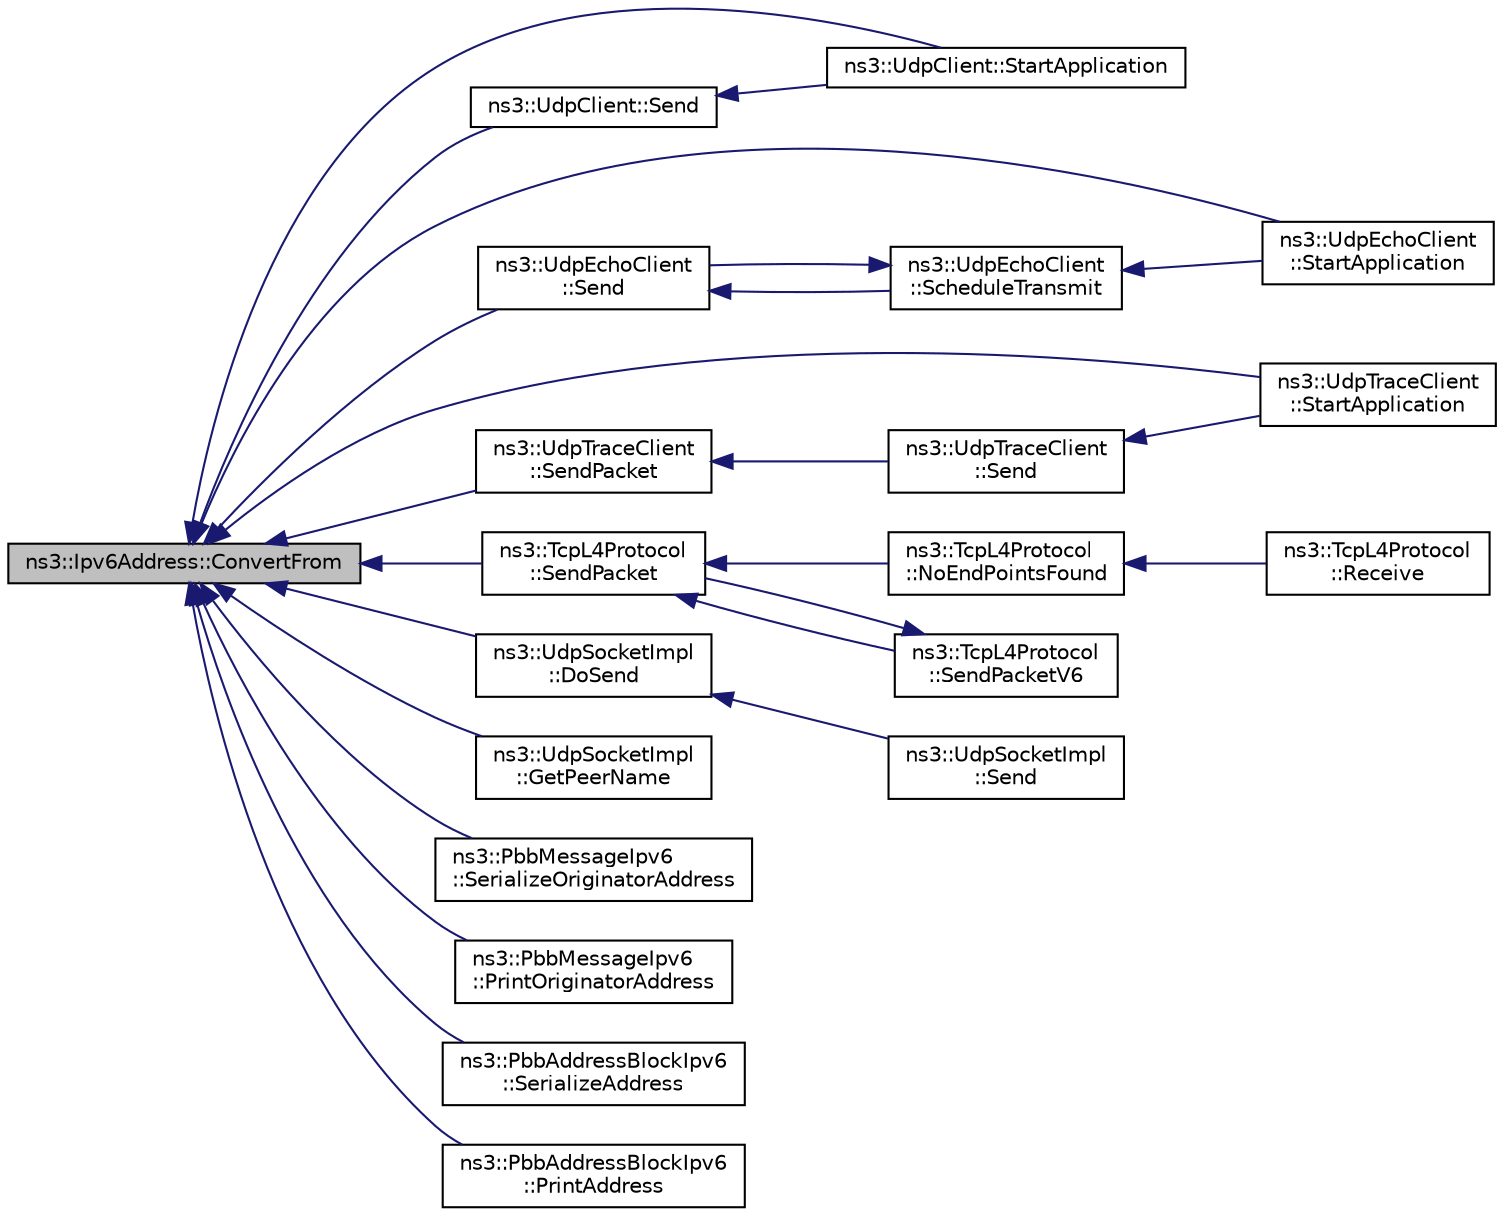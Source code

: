 digraph "ns3::Ipv6Address::ConvertFrom"
{
  edge [fontname="Helvetica",fontsize="10",labelfontname="Helvetica",labelfontsize="10"];
  node [fontname="Helvetica",fontsize="10",shape=record];
  rankdir="LR";
  Node1 [label="ns3::Ipv6Address::ConvertFrom",height=0.2,width=0.4,color="black", fillcolor="grey75", style="filled", fontcolor="black"];
  Node1 -> Node2 [dir="back",color="midnightblue",fontsize="10",style="solid"];
  Node2 [label="ns3::UdpClient::StartApplication",height=0.2,width=0.4,color="black", fillcolor="white", style="filled",URL="$de/da9/classns3_1_1UdpClient.html#a18c3a451f2c18d2edc6a634a913f1474",tooltip="Application specific startup code. "];
  Node1 -> Node3 [dir="back",color="midnightblue",fontsize="10",style="solid"];
  Node3 [label="ns3::UdpClient::Send",height=0.2,width=0.4,color="black", fillcolor="white", style="filled",URL="$de/da9/classns3_1_1UdpClient.html#a1f30c47c9851f26913dbff4560979868",tooltip="Send a packet. "];
  Node3 -> Node2 [dir="back",color="midnightblue",fontsize="10",style="solid"];
  Node1 -> Node4 [dir="back",color="midnightblue",fontsize="10",style="solid"];
  Node4 [label="ns3::UdpEchoClient\l::StartApplication",height=0.2,width=0.4,color="black", fillcolor="white", style="filled",URL="$de/d6b/classns3_1_1UdpEchoClient.html#a48fffea76bbceda5b0bec9c3007411fc",tooltip="Application specific startup code. "];
  Node1 -> Node5 [dir="back",color="midnightblue",fontsize="10",style="solid"];
  Node5 [label="ns3::UdpEchoClient\l::Send",height=0.2,width=0.4,color="black", fillcolor="white", style="filled",URL="$de/d6b/classns3_1_1UdpEchoClient.html#acdbfd43efe67c30d2eb0b92a8dcbcdde",tooltip="Send a packet. "];
  Node5 -> Node6 [dir="back",color="midnightblue",fontsize="10",style="solid"];
  Node6 [label="ns3::UdpEchoClient\l::ScheduleTransmit",height=0.2,width=0.4,color="black", fillcolor="white", style="filled",URL="$de/d6b/classns3_1_1UdpEchoClient.html#aa80d42ed9fca35af021a8063686744b4",tooltip="Schedule the next packet transmission. "];
  Node6 -> Node4 [dir="back",color="midnightblue",fontsize="10",style="solid"];
  Node6 -> Node5 [dir="back",color="midnightblue",fontsize="10",style="solid"];
  Node1 -> Node7 [dir="back",color="midnightblue",fontsize="10",style="solid"];
  Node7 [label="ns3::UdpTraceClient\l::StartApplication",height=0.2,width=0.4,color="black", fillcolor="white", style="filled",URL="$d4/d5a/structns3_1_1UdpTraceClient.html#a7d28a5a8886372fc6b10d5fe9deca035",tooltip="Application specific startup code. "];
  Node1 -> Node8 [dir="back",color="midnightblue",fontsize="10",style="solid"];
  Node8 [label="ns3::UdpTraceClient\l::SendPacket",height=0.2,width=0.4,color="black", fillcolor="white", style="filled",URL="$d4/d5a/structns3_1_1UdpTraceClient.html#a7dfbf9354c464bfe8fe303f520c0b83c",tooltip="Send a packet of a given size. "];
  Node8 -> Node9 [dir="back",color="midnightblue",fontsize="10",style="solid"];
  Node9 [label="ns3::UdpTraceClient\l::Send",height=0.2,width=0.4,color="black", fillcolor="white", style="filled",URL="$d4/d5a/structns3_1_1UdpTraceClient.html#a050aa4d5fea933c1093099846259f6ce",tooltip="Send a packet. "];
  Node9 -> Node7 [dir="back",color="midnightblue",fontsize="10",style="solid"];
  Node1 -> Node10 [dir="back",color="midnightblue",fontsize="10",style="solid"];
  Node10 [label="ns3::TcpL4Protocol\l::SendPacket",height=0.2,width=0.4,color="black", fillcolor="white", style="filled",URL="$df/dc9/classns3_1_1TcpL4Protocol.html#a622217854cad6fdfd562f42a6731ba6c",tooltip="Send a packet via TCP (IP-agnostic) "];
  Node10 -> Node11 [dir="back",color="midnightblue",fontsize="10",style="solid"];
  Node11 [label="ns3::TcpL4Protocol\l::NoEndPointsFound",height=0.2,width=0.4,color="black", fillcolor="white", style="filled",URL="$df/dc9/classns3_1_1TcpL4Protocol.html#a16c65189190c60da860bc60681c01324",tooltip="Check if RST packet should be sent, and in case, send it. "];
  Node11 -> Node12 [dir="back",color="midnightblue",fontsize="10",style="solid"];
  Node12 [label="ns3::TcpL4Protocol\l::Receive",height=0.2,width=0.4,color="black", fillcolor="white", style="filled",URL="$df/dc9/classns3_1_1TcpL4Protocol.html#a73a9498522829954684a7b4fabd6bf3e",tooltip="Called from lower-level layers to send the packet up in the stack. "];
  Node10 -> Node13 [dir="back",color="midnightblue",fontsize="10",style="solid"];
  Node13 [label="ns3::TcpL4Protocol\l::SendPacketV6",height=0.2,width=0.4,color="black", fillcolor="white", style="filled",URL="$df/dc9/classns3_1_1TcpL4Protocol.html#a12831eb88c02c37b3cf42cdda814cd19",tooltip="Send a packet via TCP (IPv6) "];
  Node13 -> Node10 [dir="back",color="midnightblue",fontsize="10",style="solid"];
  Node1 -> Node14 [dir="back",color="midnightblue",fontsize="10",style="solid"];
  Node14 [label="ns3::UdpSocketImpl\l::DoSend",height=0.2,width=0.4,color="black", fillcolor="white", style="filled",URL="$d8/df7/classns3_1_1UdpSocketImpl.html#aeb7a2f7998edd56c9079ac6a3518cd89",tooltip="Send a packet. "];
  Node14 -> Node15 [dir="back",color="midnightblue",fontsize="10",style="solid"];
  Node15 [label="ns3::UdpSocketImpl\l::Send",height=0.2,width=0.4,color="black", fillcolor="white", style="filled",URL="$d8/df7/classns3_1_1UdpSocketImpl.html#ac8e23c2e48d59b943ad5beda3c9b9cce",tooltip="Send data (or dummy data) to the remote host. "];
  Node1 -> Node16 [dir="back",color="midnightblue",fontsize="10",style="solid"];
  Node16 [label="ns3::UdpSocketImpl\l::GetPeerName",height=0.2,width=0.4,color="black", fillcolor="white", style="filled",URL="$d8/df7/classns3_1_1UdpSocketImpl.html#a73c3d2b1f7372550df82af8effb8bbe0",tooltip="Get the peer address of a connected socket. "];
  Node1 -> Node17 [dir="back",color="midnightblue",fontsize="10",style="solid"];
  Node17 [label="ns3::PbbMessageIpv6\l::SerializeOriginatorAddress",height=0.2,width=0.4,color="black", fillcolor="white", style="filled",URL="$db/d3a/classns3_1_1PbbMessageIpv6.html#a10554714139c1ea3a29736a5d84c1961",tooltip="Serialize the originator address. "];
  Node1 -> Node18 [dir="back",color="midnightblue",fontsize="10",style="solid"];
  Node18 [label="ns3::PbbMessageIpv6\l::PrintOriginatorAddress",height=0.2,width=0.4,color="black", fillcolor="white", style="filled",URL="$db/d3a/classns3_1_1PbbMessageIpv6.html#ab3a4625d37d8b7c4c9c290c78cc68688",tooltip="Print the originator address. "];
  Node1 -> Node19 [dir="back",color="midnightblue",fontsize="10",style="solid"];
  Node19 [label="ns3::PbbAddressBlockIpv6\l::SerializeAddress",height=0.2,width=0.4,color="black", fillcolor="white", style="filled",URL="$d7/db5/classns3_1_1PbbAddressBlockIpv6.html#a96952f2acc33614630a2cc35d067c470",tooltip="Serialize one or more addresses. "];
  Node1 -> Node20 [dir="back",color="midnightblue",fontsize="10",style="solid"];
  Node20 [label="ns3::PbbAddressBlockIpv6\l::PrintAddress",height=0.2,width=0.4,color="black", fillcolor="white", style="filled",URL="$d7/db5/classns3_1_1PbbAddressBlockIpv6.html#ab702917910a77fcfcc33a64d31c250f8",tooltip="Print one or more addresses. "];
}
